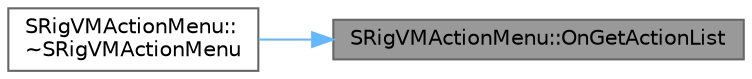 digraph "SRigVMActionMenu::OnGetActionList"
{
 // INTERACTIVE_SVG=YES
 // LATEX_PDF_SIZE
  bgcolor="transparent";
  edge [fontname=Helvetica,fontsize=10,labelfontname=Helvetica,labelfontsize=10];
  node [fontname=Helvetica,fontsize=10,shape=box,height=0.2,width=0.4];
  rankdir="RL";
  Node1 [id="Node000001",label="SRigVMActionMenu::OnGetActionList",height=0.2,width=0.4,color="gray40", fillcolor="grey60", style="filled", fontcolor="black",tooltip="Callback used to populate all actions list in SGraphActionMenu."];
  Node1 -> Node2 [id="edge1_Node000001_Node000002",dir="back",color="steelblue1",style="solid",tooltip=" "];
  Node2 [id="Node000002",label="SRigVMActionMenu::\l~SRigVMActionMenu",height=0.2,width=0.4,color="grey40", fillcolor="white", style="filled",URL="$d0/dc8/classSRigVMActionMenu.html#a3e5360a0d634f11a8d88f3e21f1fa462",tooltip=" "];
}
